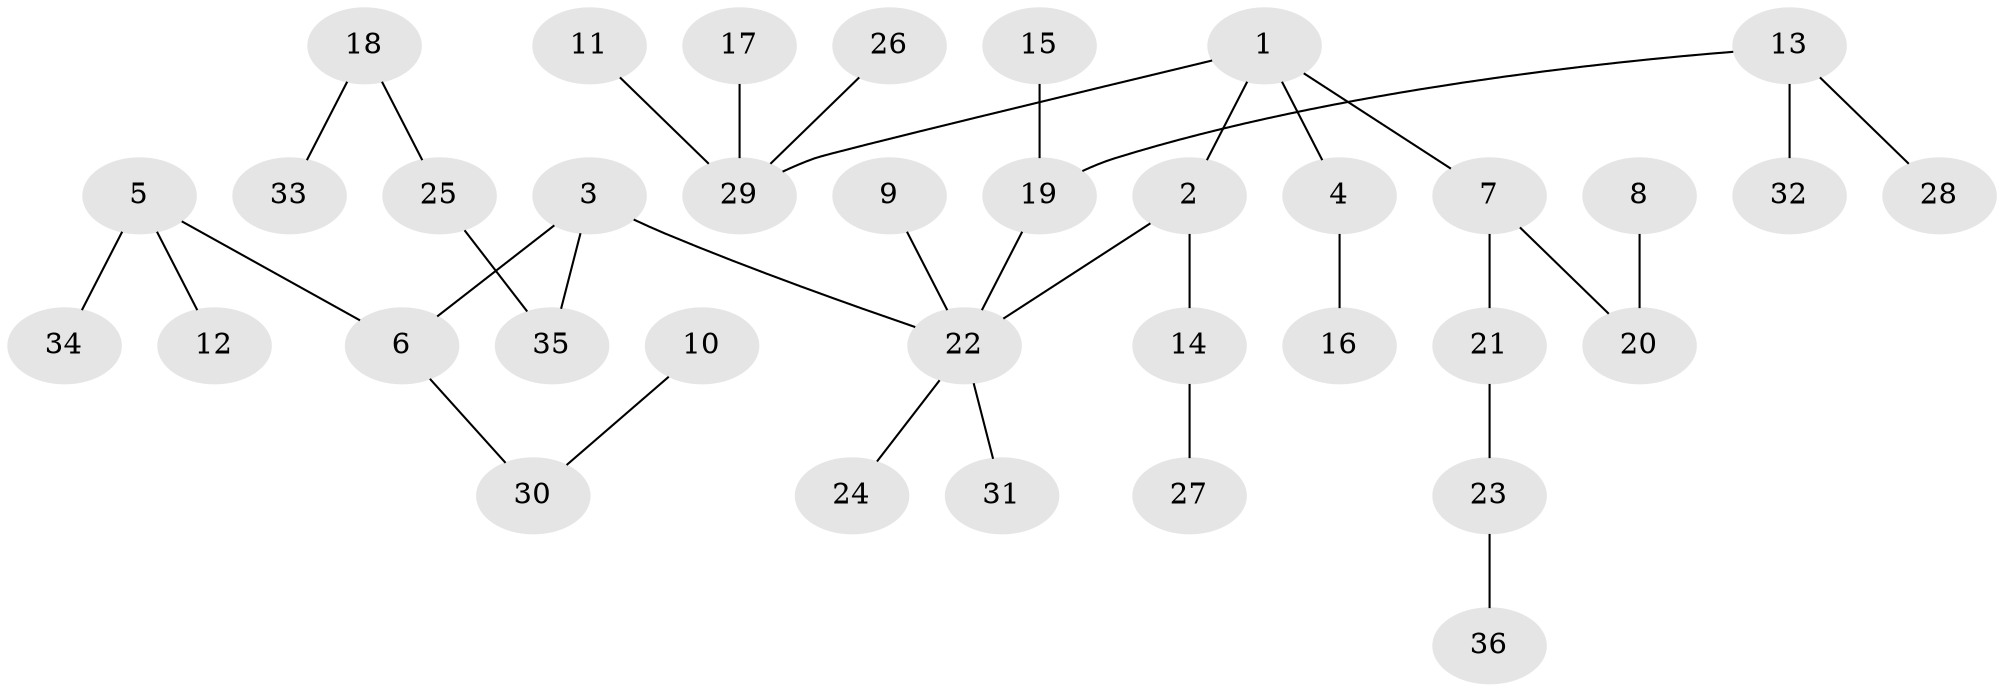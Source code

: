 // original degree distribution, {5: 0.03508771929824561, 1: 0.5087719298245614, 3: 0.17543859649122806, 7: 0.017543859649122806, 2: 0.21052631578947367, 4: 0.05263157894736842}
// Generated by graph-tools (version 1.1) at 2025/37/03/04/25 23:37:21]
// undirected, 36 vertices, 35 edges
graph export_dot {
  node [color=gray90,style=filled];
  1;
  2;
  3;
  4;
  5;
  6;
  7;
  8;
  9;
  10;
  11;
  12;
  13;
  14;
  15;
  16;
  17;
  18;
  19;
  20;
  21;
  22;
  23;
  24;
  25;
  26;
  27;
  28;
  29;
  30;
  31;
  32;
  33;
  34;
  35;
  36;
  1 -- 2 [weight=1.0];
  1 -- 4 [weight=1.0];
  1 -- 7 [weight=1.0];
  1 -- 29 [weight=1.0];
  2 -- 14 [weight=1.0];
  2 -- 22 [weight=1.0];
  3 -- 6 [weight=1.0];
  3 -- 22 [weight=1.0];
  3 -- 35 [weight=1.0];
  4 -- 16 [weight=1.0];
  5 -- 6 [weight=1.0];
  5 -- 12 [weight=1.0];
  5 -- 34 [weight=1.0];
  6 -- 30 [weight=1.0];
  7 -- 20 [weight=1.0];
  7 -- 21 [weight=1.0];
  8 -- 20 [weight=1.0];
  9 -- 22 [weight=1.0];
  10 -- 30 [weight=1.0];
  11 -- 29 [weight=1.0];
  13 -- 19 [weight=1.0];
  13 -- 28 [weight=1.0];
  13 -- 32 [weight=1.0];
  14 -- 27 [weight=1.0];
  15 -- 19 [weight=1.0];
  17 -- 29 [weight=1.0];
  18 -- 25 [weight=1.0];
  18 -- 33 [weight=1.0];
  19 -- 22 [weight=1.0];
  21 -- 23 [weight=1.0];
  22 -- 24 [weight=1.0];
  22 -- 31 [weight=1.0];
  23 -- 36 [weight=1.0];
  25 -- 35 [weight=1.0];
  26 -- 29 [weight=1.0];
}
